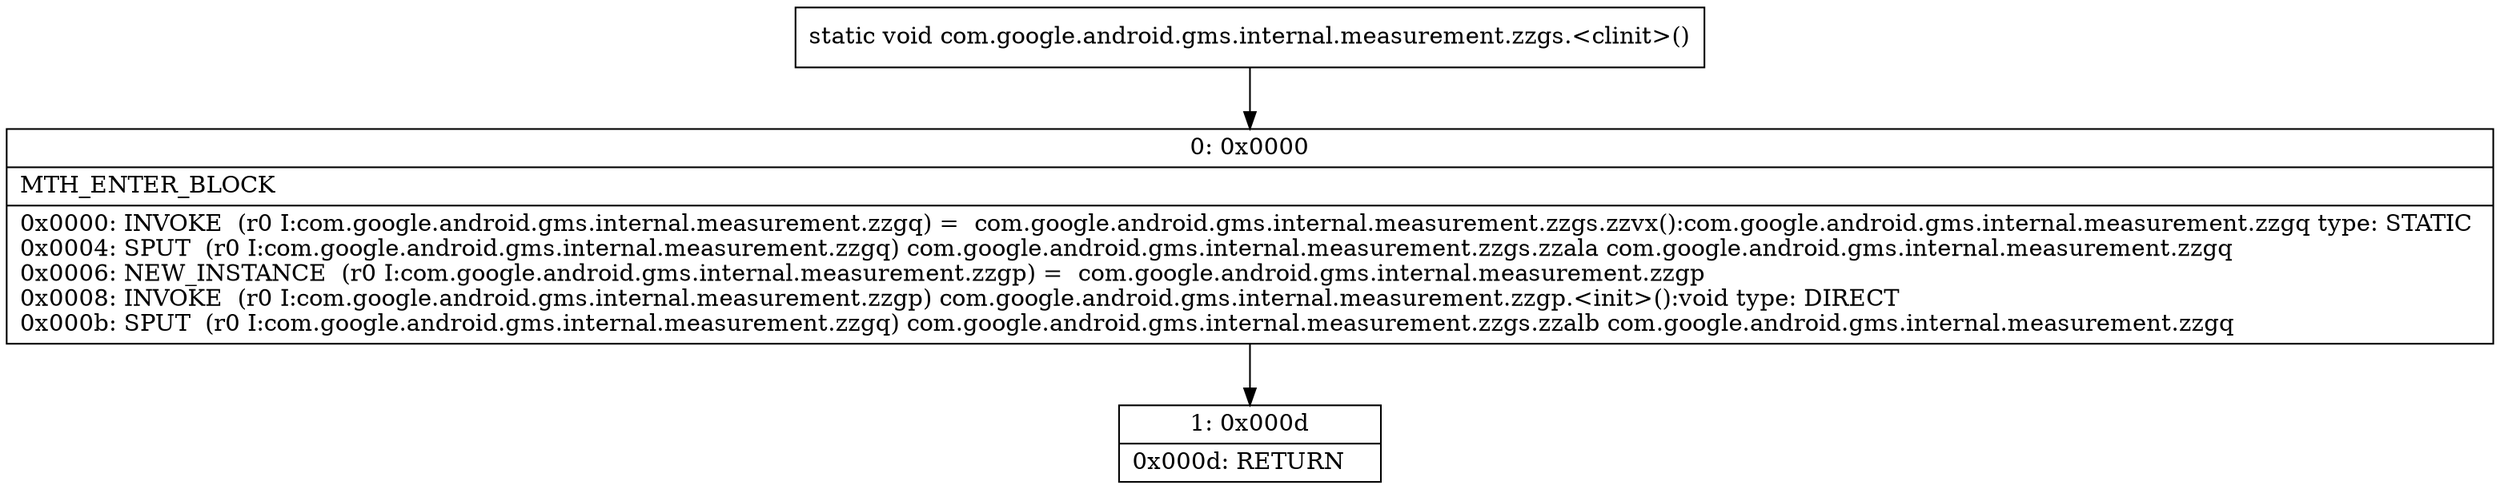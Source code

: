 digraph "CFG forcom.google.android.gms.internal.measurement.zzgs.\<clinit\>()V" {
Node_0 [shape=record,label="{0\:\ 0x0000|MTH_ENTER_BLOCK\l|0x0000: INVOKE  (r0 I:com.google.android.gms.internal.measurement.zzgq) =  com.google.android.gms.internal.measurement.zzgs.zzvx():com.google.android.gms.internal.measurement.zzgq type: STATIC \l0x0004: SPUT  (r0 I:com.google.android.gms.internal.measurement.zzgq) com.google.android.gms.internal.measurement.zzgs.zzala com.google.android.gms.internal.measurement.zzgq \l0x0006: NEW_INSTANCE  (r0 I:com.google.android.gms.internal.measurement.zzgp) =  com.google.android.gms.internal.measurement.zzgp \l0x0008: INVOKE  (r0 I:com.google.android.gms.internal.measurement.zzgp) com.google.android.gms.internal.measurement.zzgp.\<init\>():void type: DIRECT \l0x000b: SPUT  (r0 I:com.google.android.gms.internal.measurement.zzgq) com.google.android.gms.internal.measurement.zzgs.zzalb com.google.android.gms.internal.measurement.zzgq \l}"];
Node_1 [shape=record,label="{1\:\ 0x000d|0x000d: RETURN   \l}"];
MethodNode[shape=record,label="{static void com.google.android.gms.internal.measurement.zzgs.\<clinit\>() }"];
MethodNode -> Node_0;
Node_0 -> Node_1;
}

